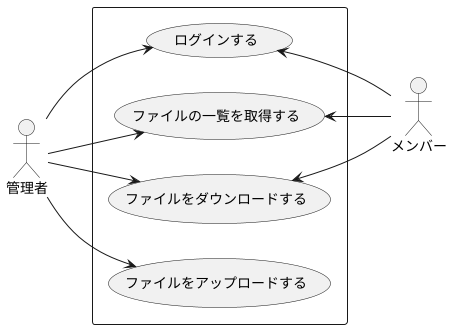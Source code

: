 @startuml usecase
left to right direction

actor 管理者
actor メンバー
rectangle {
    管理者 --> (ログインする)
    管理者 --> (ファイルの一覧を取得する)
    管理者 --> (ファイルをダウンロードする)
    管理者 --> (ファイルをアップロードする)
    (ログインする) <-- メンバー
    (ファイルをダウンロードする) <-- メンバー
    (ファイルの一覧を取得する) <-- メンバー
}
@enduml